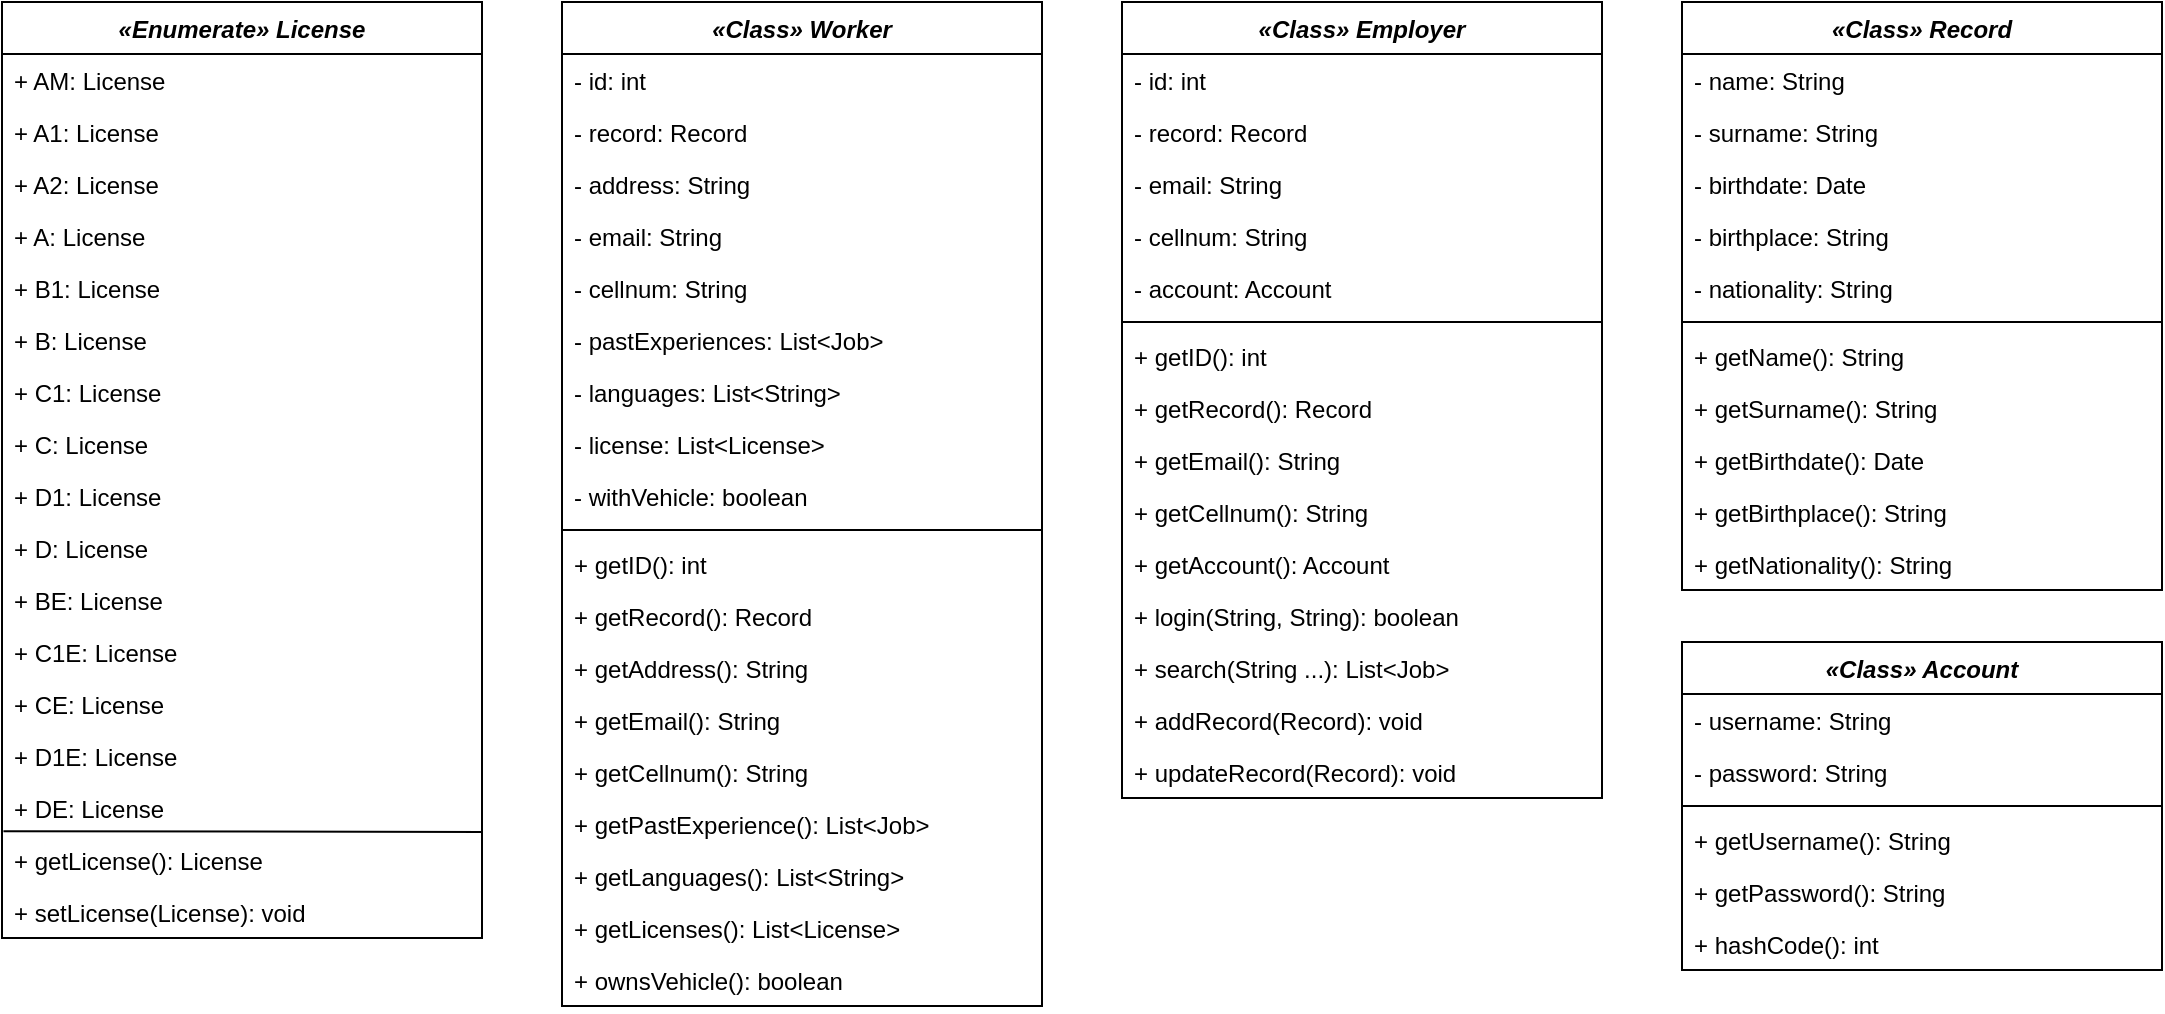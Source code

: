 <mxfile version="20.0.4" type="device"><diagram id="C5RBs43oDa-KdzZeNtuy" name="Page-1"><mxGraphModel dx="2184" dy="723" grid="1" gridSize="10" guides="1" tooltips="1" connect="1" arrows="1" fold="1" page="1" pageScale="1" pageWidth="827" pageHeight="1169" math="0" shadow="0"><root><mxCell id="WIyWlLk6GJQsqaUBKTNV-0"/><mxCell id="WIyWlLk6GJQsqaUBKTNV-1" parent="WIyWlLk6GJQsqaUBKTNV-0"/><mxCell id="Jao88RqqPrniraEoFsSD-1" value="«Class» Employer" style="swimlane;fontStyle=3;align=center;verticalAlign=top;childLayout=stackLayout;horizontal=1;startSize=26;horizontalStack=0;resizeParent=1;resizeParentMax=0;resizeLast=0;collapsible=1;marginBottom=0;" parent="WIyWlLk6GJQsqaUBKTNV-1" vertex="1"><mxGeometry x="220" y="100" width="240" height="398" as="geometry"><mxRectangle x="220" y="100" width="100" height="30" as="alternateBounds"/></mxGeometry></mxCell><mxCell id="Jao88RqqPrniraEoFsSD-14" value="- id: int" style="text;strokeColor=none;fillColor=none;align=left;verticalAlign=top;spacingLeft=4;spacingRight=4;overflow=hidden;rotatable=0;points=[[0,0.5],[1,0.5]];portConstraint=eastwest;" parent="Jao88RqqPrniraEoFsSD-1" vertex="1"><mxGeometry y="26" width="240" height="26" as="geometry"/></mxCell><mxCell id="Jao88RqqPrniraEoFsSD-32" value="- record: Record" style="text;strokeColor=none;fillColor=none;align=left;verticalAlign=top;spacingLeft=4;spacingRight=4;overflow=hidden;rotatable=0;points=[[0,0.5],[1,0.5]];portConstraint=eastwest;" parent="Jao88RqqPrniraEoFsSD-1" vertex="1"><mxGeometry y="52" width="240" height="26" as="geometry"/></mxCell><mxCell id="Jao88RqqPrniraEoFsSD-8" value="- email: String&#xA;" style="text;strokeColor=none;fillColor=none;align=left;verticalAlign=top;spacingLeft=4;spacingRight=4;overflow=hidden;rotatable=0;points=[[0,0.5],[1,0.5]];portConstraint=eastwest;" parent="Jao88RqqPrniraEoFsSD-1" vertex="1"><mxGeometry y="78" width="240" height="26" as="geometry"/></mxCell><mxCell id="Jao88RqqPrniraEoFsSD-9" value="- cellnum: String" style="text;strokeColor=none;fillColor=none;align=left;verticalAlign=top;spacingLeft=4;spacingRight=4;overflow=hidden;rotatable=0;points=[[0,0.5],[1,0.5]];portConstraint=eastwest;" parent="Jao88RqqPrniraEoFsSD-1" vertex="1"><mxGeometry y="104" width="240" height="26" as="geometry"/></mxCell><mxCell id="Jao88RqqPrniraEoFsSD-10" value="- account: Account" style="text;strokeColor=none;fillColor=none;align=left;verticalAlign=top;spacingLeft=4;spacingRight=4;overflow=hidden;rotatable=0;points=[[0,0.5],[1,0.5]];portConstraint=eastwest;" parent="Jao88RqqPrniraEoFsSD-1" vertex="1"><mxGeometry y="130" width="240" height="26" as="geometry"/></mxCell><mxCell id="Jao88RqqPrniraEoFsSD-3" value="" style="line;strokeWidth=1;fillColor=none;align=left;verticalAlign=middle;spacingTop=-1;spacingLeft=3;spacingRight=3;rotatable=0;labelPosition=right;points=[];portConstraint=eastwest;" parent="Jao88RqqPrniraEoFsSD-1" vertex="1"><mxGeometry y="156" width="240" height="8" as="geometry"/></mxCell><mxCell id="Jao88RqqPrniraEoFsSD-4" value="+ getID(): int" style="text;strokeColor=none;fillColor=none;align=left;verticalAlign=top;spacingLeft=4;spacingRight=4;overflow=hidden;rotatable=0;points=[[0,0.5],[1,0.5]];portConstraint=eastwest;" parent="Jao88RqqPrniraEoFsSD-1" vertex="1"><mxGeometry y="164" width="240" height="26" as="geometry"/></mxCell><mxCell id="Jao88RqqPrniraEoFsSD-15" value="+ getRecord(): Record" style="text;strokeColor=none;fillColor=none;align=left;verticalAlign=top;spacingLeft=4;spacingRight=4;overflow=hidden;rotatable=0;points=[[0,0.5],[1,0.5]];portConstraint=eastwest;" parent="Jao88RqqPrniraEoFsSD-1" vertex="1"><mxGeometry y="190" width="240" height="26" as="geometry"/></mxCell><mxCell id="Jao88RqqPrniraEoFsSD-17" value="+ getEmail(): String" style="text;strokeColor=none;fillColor=none;align=left;verticalAlign=top;spacingLeft=4;spacingRight=4;overflow=hidden;rotatable=0;points=[[0,0.5],[1,0.5]];portConstraint=eastwest;" parent="Jao88RqqPrniraEoFsSD-1" vertex="1"><mxGeometry y="216" width="240" height="26" as="geometry"/></mxCell><mxCell id="Jao88RqqPrniraEoFsSD-19" value="+ getCellnum(): String" style="text;strokeColor=none;fillColor=none;align=left;verticalAlign=top;spacingLeft=4;spacingRight=4;overflow=hidden;rotatable=0;points=[[0,0.5],[1,0.5]];portConstraint=eastwest;" parent="Jao88RqqPrniraEoFsSD-1" vertex="1"><mxGeometry y="242" width="240" height="26" as="geometry"/></mxCell><mxCell id="Jao88RqqPrniraEoFsSD-20" value="+ getAccount(): Account" style="text;strokeColor=none;fillColor=none;align=left;verticalAlign=top;spacingLeft=4;spacingRight=4;overflow=hidden;rotatable=0;points=[[0,0.5],[1,0.5]];portConstraint=eastwest;" parent="Jao88RqqPrniraEoFsSD-1" vertex="1"><mxGeometry y="268" width="240" height="26" as="geometry"/></mxCell><mxCell id="Jao88RqqPrniraEoFsSD-28" value="+ login(String, String): boolean" style="text;strokeColor=none;fillColor=none;align=left;verticalAlign=top;spacingLeft=4;spacingRight=4;overflow=hidden;rotatable=0;points=[[0,0.5],[1,0.5]];portConstraint=eastwest;" parent="Jao88RqqPrniraEoFsSD-1" vertex="1"><mxGeometry y="294" width="240" height="26" as="geometry"/></mxCell><mxCell id="Jao88RqqPrniraEoFsSD-29" value="+ search(String ...): List&lt;Job&gt;" style="text;strokeColor=none;fillColor=none;align=left;verticalAlign=top;spacingLeft=4;spacingRight=4;overflow=hidden;rotatable=0;points=[[0,0.5],[1,0.5]];portConstraint=eastwest;" parent="Jao88RqqPrniraEoFsSD-1" vertex="1"><mxGeometry y="320" width="240" height="26" as="geometry"/></mxCell><mxCell id="Jao88RqqPrniraEoFsSD-30" value="+ addRecord(Record): void" style="text;strokeColor=none;fillColor=none;align=left;verticalAlign=top;spacingLeft=4;spacingRight=4;overflow=hidden;rotatable=0;points=[[0,0.5],[1,0.5]];portConstraint=eastwest;" parent="Jao88RqqPrniraEoFsSD-1" vertex="1"><mxGeometry y="346" width="240" height="26" as="geometry"/></mxCell><mxCell id="Jao88RqqPrniraEoFsSD-31" value="+ updateRecord(Record): void" style="text;strokeColor=none;fillColor=none;align=left;verticalAlign=top;spacingLeft=4;spacingRight=4;overflow=hidden;rotatable=0;points=[[0,0.5],[1,0.5]];portConstraint=eastwest;" parent="Jao88RqqPrniraEoFsSD-1" vertex="1"><mxGeometry y="372" width="240" height="26" as="geometry"/></mxCell><mxCell id="Jao88RqqPrniraEoFsSD-33" value="«Class» Record" style="swimlane;fontStyle=3;align=center;verticalAlign=top;childLayout=stackLayout;horizontal=1;startSize=26;horizontalStack=0;resizeParent=1;resizeParentMax=0;resizeLast=0;collapsible=1;marginBottom=0;" parent="WIyWlLk6GJQsqaUBKTNV-1" vertex="1"><mxGeometry x="500" y="100" width="240" height="294" as="geometry"><mxRectangle x="220" y="100" width="100" height="30" as="alternateBounds"/></mxGeometry></mxCell><mxCell id="Jao88RqqPrniraEoFsSD-34" value="- name: String" style="text;strokeColor=none;fillColor=none;align=left;verticalAlign=top;spacingLeft=4;spacingRight=4;overflow=hidden;rotatable=0;points=[[0,0.5],[1,0.5]];portConstraint=eastwest;" parent="Jao88RqqPrniraEoFsSD-33" vertex="1"><mxGeometry y="26" width="240" height="26" as="geometry"/></mxCell><mxCell id="Jao88RqqPrniraEoFsSD-35" value="- surname: String" style="text;strokeColor=none;fillColor=none;align=left;verticalAlign=top;spacingLeft=4;spacingRight=4;overflow=hidden;rotatable=0;points=[[0,0.5],[1,0.5]];portConstraint=eastwest;" parent="Jao88RqqPrniraEoFsSD-33" vertex="1"><mxGeometry y="52" width="240" height="26" as="geometry"/></mxCell><mxCell id="Jao88RqqPrniraEoFsSD-36" value="- birthdate: Date &#xA;" style="text;strokeColor=none;fillColor=none;align=left;verticalAlign=top;spacingLeft=4;spacingRight=4;overflow=hidden;rotatable=0;points=[[0,0.5],[1,0.5]];portConstraint=eastwest;" parent="Jao88RqqPrniraEoFsSD-33" vertex="1"><mxGeometry y="78" width="240" height="26" as="geometry"/></mxCell><mxCell id="Jao88RqqPrniraEoFsSD-37" value="- birthplace: String" style="text;strokeColor=none;fillColor=none;align=left;verticalAlign=top;spacingLeft=4;spacingRight=4;overflow=hidden;rotatable=0;points=[[0,0.5],[1,0.5]];portConstraint=eastwest;" parent="Jao88RqqPrniraEoFsSD-33" vertex="1"><mxGeometry y="104" width="240" height="26" as="geometry"/></mxCell><mxCell id="Jao88RqqPrniraEoFsSD-38" value="- nationality: String" style="text;strokeColor=none;fillColor=none;align=left;verticalAlign=top;spacingLeft=4;spacingRight=4;overflow=hidden;rotatable=0;points=[[0,0.5],[1,0.5]];portConstraint=eastwest;" parent="Jao88RqqPrniraEoFsSD-33" vertex="1"><mxGeometry y="130" width="240" height="26" as="geometry"/></mxCell><mxCell id="Jao88RqqPrniraEoFsSD-39" value="" style="line;strokeWidth=1;fillColor=none;align=left;verticalAlign=middle;spacingTop=-1;spacingLeft=3;spacingRight=3;rotatable=0;labelPosition=right;points=[];portConstraint=eastwest;" parent="Jao88RqqPrniraEoFsSD-33" vertex="1"><mxGeometry y="156" width="240" height="8" as="geometry"/></mxCell><mxCell id="Jao88RqqPrniraEoFsSD-40" value="+ getName(): String" style="text;strokeColor=none;fillColor=none;align=left;verticalAlign=top;spacingLeft=4;spacingRight=4;overflow=hidden;rotatable=0;points=[[0,0.5],[1,0.5]];portConstraint=eastwest;" parent="Jao88RqqPrniraEoFsSD-33" vertex="1"><mxGeometry y="164" width="240" height="26" as="geometry"/></mxCell><mxCell id="Jao88RqqPrniraEoFsSD-49" value="+ getSurname(): String" style="text;strokeColor=none;fillColor=none;align=left;verticalAlign=top;spacingLeft=4;spacingRight=4;overflow=hidden;rotatable=0;points=[[0,0.5],[1,0.5]];portConstraint=eastwest;" parent="Jao88RqqPrniraEoFsSD-33" vertex="1"><mxGeometry y="190" width="240" height="26" as="geometry"/></mxCell><mxCell id="Jao88RqqPrniraEoFsSD-50" value="+ getBirthdate(): Date" style="text;strokeColor=none;fillColor=none;align=left;verticalAlign=top;spacingLeft=4;spacingRight=4;overflow=hidden;rotatable=0;points=[[0,0.5],[1,0.5]];portConstraint=eastwest;" parent="Jao88RqqPrniraEoFsSD-33" vertex="1"><mxGeometry y="216" width="240" height="26" as="geometry"/></mxCell><mxCell id="Jao88RqqPrniraEoFsSD-51" value="+ getBirthplace(): String" style="text;strokeColor=none;fillColor=none;align=left;verticalAlign=top;spacingLeft=4;spacingRight=4;overflow=hidden;rotatable=0;points=[[0,0.5],[1,0.5]];portConstraint=eastwest;" parent="Jao88RqqPrniraEoFsSD-33" vertex="1"><mxGeometry y="242" width="240" height="26" as="geometry"/></mxCell><mxCell id="Jao88RqqPrniraEoFsSD-52" value="+ getNationality(): String" style="text;strokeColor=none;fillColor=none;align=left;verticalAlign=top;spacingLeft=4;spacingRight=4;overflow=hidden;rotatable=0;points=[[0,0.5],[1,0.5]];portConstraint=eastwest;" parent="Jao88RqqPrniraEoFsSD-33" vertex="1"><mxGeometry y="268" width="240" height="26" as="geometry"/></mxCell><mxCell id="Jao88RqqPrniraEoFsSD-53" value="«Class» Account" style="swimlane;fontStyle=3;align=center;verticalAlign=top;childLayout=stackLayout;horizontal=1;startSize=26;horizontalStack=0;resizeParent=1;resizeParentMax=0;resizeLast=0;collapsible=1;marginBottom=0;" parent="WIyWlLk6GJQsqaUBKTNV-1" vertex="1"><mxGeometry x="500" y="420" width="240" height="164" as="geometry"><mxRectangle x="220" y="100" width="100" height="30" as="alternateBounds"/></mxGeometry></mxCell><mxCell id="Jao88RqqPrniraEoFsSD-12" value="- username: String" style="text;strokeColor=none;fillColor=none;align=left;verticalAlign=top;spacingLeft=4;spacingRight=4;overflow=hidden;rotatable=0;points=[[0,0.5],[1,0.5]];portConstraint=eastwest;" parent="Jao88RqqPrniraEoFsSD-53" vertex="1"><mxGeometry y="26" width="240" height="26" as="geometry"/></mxCell><mxCell id="Jao88RqqPrniraEoFsSD-13" value="- password: String" style="text;strokeColor=none;fillColor=none;align=left;verticalAlign=top;spacingLeft=4;spacingRight=4;overflow=hidden;rotatable=0;points=[[0,0.5],[1,0.5]];portConstraint=eastwest;" parent="Jao88RqqPrniraEoFsSD-53" vertex="1"><mxGeometry y="52" width="240" height="26" as="geometry"/></mxCell><mxCell id="Jao88RqqPrniraEoFsSD-59" value="" style="line;strokeWidth=1;fillColor=none;align=left;verticalAlign=middle;spacingTop=-1;spacingLeft=3;spacingRight=3;rotatable=0;labelPosition=right;points=[];portConstraint=eastwest;" parent="Jao88RqqPrniraEoFsSD-53" vertex="1"><mxGeometry y="78" width="240" height="8" as="geometry"/></mxCell><mxCell id="Jao88RqqPrniraEoFsSD-60" value="+ getUsername(): String" style="text;strokeColor=none;fillColor=none;align=left;verticalAlign=top;spacingLeft=4;spacingRight=4;overflow=hidden;rotatable=0;points=[[0,0.5],[1,0.5]];portConstraint=eastwest;" parent="Jao88RqqPrniraEoFsSD-53" vertex="1"><mxGeometry y="86" width="240" height="26" as="geometry"/></mxCell><mxCell id="Jao88RqqPrniraEoFsSD-61" value="+ getPassword(): String" style="text;strokeColor=none;fillColor=none;align=left;verticalAlign=top;spacingLeft=4;spacingRight=4;overflow=hidden;rotatable=0;points=[[0,0.5],[1,0.5]];portConstraint=eastwest;" parent="Jao88RqqPrniraEoFsSD-53" vertex="1"><mxGeometry y="112" width="240" height="26" as="geometry"/></mxCell><mxCell id="Jao88RqqPrniraEoFsSD-65" value="+ hashCode(): int" style="text;strokeColor=none;fillColor=none;align=left;verticalAlign=top;spacingLeft=4;spacingRight=4;overflow=hidden;rotatable=0;points=[[0,0.5],[1,0.5]];portConstraint=eastwest;" parent="Jao88RqqPrniraEoFsSD-53" vertex="1"><mxGeometry y="138" width="240" height="26" as="geometry"/></mxCell><mxCell id="Jao88RqqPrniraEoFsSD-66" value="«Class» Worker" style="swimlane;fontStyle=3;align=center;verticalAlign=top;childLayout=stackLayout;horizontal=1;startSize=26;horizontalStack=0;resizeParent=1;resizeParentMax=0;resizeLast=0;collapsible=1;marginBottom=0;" parent="WIyWlLk6GJQsqaUBKTNV-1" vertex="1"><mxGeometry x="-60" y="100" width="240" height="502" as="geometry"><mxRectangle x="220" y="100" width="100" height="30" as="alternateBounds"/></mxGeometry></mxCell><mxCell id="Jao88RqqPrniraEoFsSD-67" value="- id: int" style="text;strokeColor=none;fillColor=none;align=left;verticalAlign=top;spacingLeft=4;spacingRight=4;overflow=hidden;rotatable=0;points=[[0,0.5],[1,0.5]];portConstraint=eastwest;" parent="Jao88RqqPrniraEoFsSD-66" vertex="1"><mxGeometry y="26" width="240" height="26" as="geometry"/></mxCell><mxCell id="Jao88RqqPrniraEoFsSD-68" value="- record: Record" style="text;strokeColor=none;fillColor=none;align=left;verticalAlign=top;spacingLeft=4;spacingRight=4;overflow=hidden;rotatable=0;points=[[0,0.5],[1,0.5]];portConstraint=eastwest;" parent="Jao88RqqPrniraEoFsSD-66" vertex="1"><mxGeometry y="52" width="240" height="26" as="geometry"/></mxCell><mxCell id="Jao88RqqPrniraEoFsSD-69" value="- address: String&#xA;" style="text;strokeColor=none;fillColor=none;align=left;verticalAlign=top;spacingLeft=4;spacingRight=4;overflow=hidden;rotatable=0;points=[[0,0.5],[1,0.5]];portConstraint=eastwest;" parent="Jao88RqqPrniraEoFsSD-66" vertex="1"><mxGeometry y="78" width="240" height="26" as="geometry"/></mxCell><mxCell id="Jao88RqqPrniraEoFsSD-84" value="- email: String&#xA;" style="text;strokeColor=none;fillColor=none;align=left;verticalAlign=top;spacingLeft=4;spacingRight=4;overflow=hidden;rotatable=0;points=[[0,0.5],[1,0.5]];portConstraint=eastwest;" parent="Jao88RqqPrniraEoFsSD-66" vertex="1"><mxGeometry y="104" width="240" height="26" as="geometry"/></mxCell><mxCell id="Jao88RqqPrniraEoFsSD-70" value="- cellnum: String" style="text;strokeColor=none;fillColor=none;align=left;verticalAlign=top;spacingLeft=4;spacingRight=4;overflow=hidden;rotatable=0;points=[[0,0.5],[1,0.5]];portConstraint=eastwest;" parent="Jao88RqqPrniraEoFsSD-66" vertex="1"><mxGeometry y="130" width="240" height="26" as="geometry"/></mxCell><mxCell id="Jao88RqqPrniraEoFsSD-71" value="- pastExperiences: List&lt;Job&gt;" style="text;strokeColor=none;fillColor=none;align=left;verticalAlign=top;spacingLeft=4;spacingRight=4;overflow=hidden;rotatable=0;points=[[0,0.5],[1,0.5]];portConstraint=eastwest;" parent="Jao88RqqPrniraEoFsSD-66" vertex="1"><mxGeometry y="156" width="240" height="26" as="geometry"/></mxCell><mxCell id="Jao88RqqPrniraEoFsSD-86" value="- languages: List&lt;String&gt;" style="text;strokeColor=none;fillColor=none;align=left;verticalAlign=top;spacingLeft=4;spacingRight=4;overflow=hidden;rotatable=0;points=[[0,0.5],[1,0.5]];portConstraint=eastwest;" parent="Jao88RqqPrniraEoFsSD-66" vertex="1"><mxGeometry y="182" width="240" height="26" as="geometry"/></mxCell><mxCell id="Jao88RqqPrniraEoFsSD-87" value="- license: List&lt;License&gt;" style="text;strokeColor=none;fillColor=none;align=left;verticalAlign=top;spacingLeft=4;spacingRight=4;overflow=hidden;rotatable=0;points=[[0,0.5],[1,0.5]];portConstraint=eastwest;" parent="Jao88RqqPrniraEoFsSD-66" vertex="1"><mxGeometry y="208" width="240" height="26" as="geometry"/></mxCell><mxCell id="Jao88RqqPrniraEoFsSD-88" value="- withVehicle: boolean" style="text;strokeColor=none;fillColor=none;align=left;verticalAlign=top;spacingLeft=4;spacingRight=4;overflow=hidden;rotatable=0;points=[[0,0.5],[1,0.5]];portConstraint=eastwest;" parent="Jao88RqqPrniraEoFsSD-66" vertex="1"><mxGeometry y="234" width="240" height="26" as="geometry"/></mxCell><mxCell id="Jao88RqqPrniraEoFsSD-72" value="" style="line;strokeWidth=1;fillColor=none;align=left;verticalAlign=middle;spacingTop=-1;spacingLeft=3;spacingRight=3;rotatable=0;labelPosition=right;points=[];portConstraint=eastwest;" parent="Jao88RqqPrniraEoFsSD-66" vertex="1"><mxGeometry y="260" width="240" height="8" as="geometry"/></mxCell><mxCell id="Jao88RqqPrniraEoFsSD-73" value="+ getID(): int" style="text;strokeColor=none;fillColor=none;align=left;verticalAlign=top;spacingLeft=4;spacingRight=4;overflow=hidden;rotatable=0;points=[[0,0.5],[1,0.5]];portConstraint=eastwest;" parent="Jao88RqqPrniraEoFsSD-66" vertex="1"><mxGeometry y="268" width="240" height="26" as="geometry"/></mxCell><mxCell id="Jao88RqqPrniraEoFsSD-74" value="+ getRecord(): Record" style="text;strokeColor=none;fillColor=none;align=left;verticalAlign=top;spacingLeft=4;spacingRight=4;overflow=hidden;rotatable=0;points=[[0,0.5],[1,0.5]];portConstraint=eastwest;" parent="Jao88RqqPrniraEoFsSD-66" vertex="1"><mxGeometry y="294" width="240" height="26" as="geometry"/></mxCell><mxCell id="Jao88RqqPrniraEoFsSD-75" value="+ getAddress(): String" style="text;strokeColor=none;fillColor=none;align=left;verticalAlign=top;spacingLeft=4;spacingRight=4;overflow=hidden;rotatable=0;points=[[0,0.5],[1,0.5]];portConstraint=eastwest;" parent="Jao88RqqPrniraEoFsSD-66" vertex="1"><mxGeometry y="320" width="240" height="26" as="geometry"/></mxCell><mxCell id="Jao88RqqPrniraEoFsSD-89" value="+ getEmail(): String" style="text;strokeColor=none;fillColor=none;align=left;verticalAlign=top;spacingLeft=4;spacingRight=4;overflow=hidden;rotatable=0;points=[[0,0.5],[1,0.5]];portConstraint=eastwest;" parent="Jao88RqqPrniraEoFsSD-66" vertex="1"><mxGeometry y="346" width="240" height="26" as="geometry"/></mxCell><mxCell id="Jao88RqqPrniraEoFsSD-76" value="+ getCellnum(): String" style="text;strokeColor=none;fillColor=none;align=left;verticalAlign=top;spacingLeft=4;spacingRight=4;overflow=hidden;rotatable=0;points=[[0,0.5],[1,0.5]];portConstraint=eastwest;" parent="Jao88RqqPrniraEoFsSD-66" vertex="1"><mxGeometry y="372" width="240" height="26" as="geometry"/></mxCell><mxCell id="Jao88RqqPrniraEoFsSD-77" value="+ getPastExperience(): List&lt;Job&gt;" style="text;strokeColor=none;fillColor=none;align=left;verticalAlign=top;spacingLeft=4;spacingRight=4;overflow=hidden;rotatable=0;points=[[0,0.5],[1,0.5]];portConstraint=eastwest;" parent="Jao88RqqPrniraEoFsSD-66" vertex="1"><mxGeometry y="398" width="240" height="26" as="geometry"/></mxCell><mxCell id="Jao88RqqPrniraEoFsSD-90" value="+ getLanguages(): List&lt;String&gt;" style="text;strokeColor=none;fillColor=none;align=left;verticalAlign=top;spacingLeft=4;spacingRight=4;overflow=hidden;rotatable=0;points=[[0,0.5],[1,0.5]];portConstraint=eastwest;" parent="Jao88RqqPrniraEoFsSD-66" vertex="1"><mxGeometry y="424" width="240" height="26" as="geometry"/></mxCell><mxCell id="Jao88RqqPrniraEoFsSD-91" value="+ getLicenses(): List&lt;License&gt;" style="text;strokeColor=none;fillColor=none;align=left;verticalAlign=top;spacingLeft=4;spacingRight=4;overflow=hidden;rotatable=0;points=[[0,0.5],[1,0.5]];portConstraint=eastwest;" parent="Jao88RqqPrniraEoFsSD-66" vertex="1"><mxGeometry y="450" width="240" height="26" as="geometry"/></mxCell><mxCell id="Jao88RqqPrniraEoFsSD-92" value="+ ownsVehicle(): boolean" style="text;strokeColor=none;fillColor=none;align=left;verticalAlign=top;spacingLeft=4;spacingRight=4;overflow=hidden;rotatable=0;points=[[0,0.5],[1,0.5]];portConstraint=eastwest;" parent="Jao88RqqPrniraEoFsSD-66" vertex="1"><mxGeometry y="476" width="240" height="26" as="geometry"/></mxCell><mxCell id="i-1GnzoWFPsk3thp7C7R-12" value="«Enumerate» License" style="swimlane;fontStyle=3;align=center;verticalAlign=top;childLayout=stackLayout;horizontal=1;startSize=26;horizontalStack=0;resizeParent=1;resizeParentMax=0;resizeLast=0;collapsible=1;marginBottom=0;" vertex="1" parent="WIyWlLk6GJQsqaUBKTNV-1"><mxGeometry x="-340" y="100" width="240" height="468" as="geometry"><mxRectangle x="220" y="100" width="100" height="30" as="alternateBounds"/></mxGeometry></mxCell><mxCell id="i-1GnzoWFPsk3thp7C7R-32" value="+ AM: License" style="text;strokeColor=none;fillColor=none;align=left;verticalAlign=top;spacingLeft=4;spacingRight=4;overflow=hidden;rotatable=0;points=[[0,0.5],[1,0.5]];portConstraint=eastwest;" vertex="1" parent="i-1GnzoWFPsk3thp7C7R-12"><mxGeometry y="26" width="240" height="26" as="geometry"/></mxCell><mxCell id="i-1GnzoWFPsk3thp7C7R-13" value="+ A1: License" style="text;strokeColor=none;fillColor=none;align=left;verticalAlign=top;spacingLeft=4;spacingRight=4;overflow=hidden;rotatable=0;points=[[0,0.5],[1,0.5]];portConstraint=eastwest;" vertex="1" parent="i-1GnzoWFPsk3thp7C7R-12"><mxGeometry y="52" width="240" height="26" as="geometry"/></mxCell><mxCell id="i-1GnzoWFPsk3thp7C7R-14" value="+ A2: License" style="text;strokeColor=none;fillColor=none;align=left;verticalAlign=top;spacingLeft=4;spacingRight=4;overflow=hidden;rotatable=0;points=[[0,0.5],[1,0.5]];portConstraint=eastwest;" vertex="1" parent="i-1GnzoWFPsk3thp7C7R-12"><mxGeometry y="78" width="240" height="26" as="geometry"/></mxCell><mxCell id="i-1GnzoWFPsk3thp7C7R-15" value="+ A: License" style="text;strokeColor=none;fillColor=none;align=left;verticalAlign=top;spacingLeft=4;spacingRight=4;overflow=hidden;rotatable=0;points=[[0,0.5],[1,0.5]];portConstraint=eastwest;" vertex="1" parent="i-1GnzoWFPsk3thp7C7R-12"><mxGeometry y="104" width="240" height="26" as="geometry"/></mxCell><mxCell id="i-1GnzoWFPsk3thp7C7R-16" value="+ B1: License" style="text;strokeColor=none;fillColor=none;align=left;verticalAlign=top;spacingLeft=4;spacingRight=4;overflow=hidden;rotatable=0;points=[[0,0.5],[1,0.5]];portConstraint=eastwest;" vertex="1" parent="i-1GnzoWFPsk3thp7C7R-12"><mxGeometry y="130" width="240" height="26" as="geometry"/></mxCell><mxCell id="i-1GnzoWFPsk3thp7C7R-17" value="+ B: License" style="text;strokeColor=none;fillColor=none;align=left;verticalAlign=top;spacingLeft=4;spacingRight=4;overflow=hidden;rotatable=0;points=[[0,0.5],[1,0.5]];portConstraint=eastwest;" vertex="1" parent="i-1GnzoWFPsk3thp7C7R-12"><mxGeometry y="156" width="240" height="26" as="geometry"/></mxCell><mxCell id="i-1GnzoWFPsk3thp7C7R-18" value="+ C1: License" style="text;strokeColor=none;fillColor=none;align=left;verticalAlign=top;spacingLeft=4;spacingRight=4;overflow=hidden;rotatable=0;points=[[0,0.5],[1,0.5]];portConstraint=eastwest;" vertex="1" parent="i-1GnzoWFPsk3thp7C7R-12"><mxGeometry y="182" width="240" height="26" as="geometry"/></mxCell><mxCell id="i-1GnzoWFPsk3thp7C7R-19" value="+ C: License" style="text;strokeColor=none;fillColor=none;align=left;verticalAlign=top;spacingLeft=4;spacingRight=4;overflow=hidden;rotatable=0;points=[[0,0.5],[1,0.5]];portConstraint=eastwest;" vertex="1" parent="i-1GnzoWFPsk3thp7C7R-12"><mxGeometry y="208" width="240" height="26" as="geometry"/></mxCell><mxCell id="i-1GnzoWFPsk3thp7C7R-20" value="+ D1: License" style="text;strokeColor=none;fillColor=none;align=left;verticalAlign=top;spacingLeft=4;spacingRight=4;overflow=hidden;rotatable=0;points=[[0,0.5],[1,0.5]];portConstraint=eastwest;" vertex="1" parent="i-1GnzoWFPsk3thp7C7R-12"><mxGeometry y="234" width="240" height="26" as="geometry"/></mxCell><mxCell id="i-1GnzoWFPsk3thp7C7R-34" value="+ D: License" style="text;strokeColor=none;fillColor=none;align=left;verticalAlign=top;spacingLeft=4;spacingRight=4;overflow=hidden;rotatable=0;points=[[0,0.5],[1,0.5]];portConstraint=eastwest;" vertex="1" parent="i-1GnzoWFPsk3thp7C7R-12"><mxGeometry y="260" width="240" height="26" as="geometry"/></mxCell><mxCell id="i-1GnzoWFPsk3thp7C7R-21" value="+ BE: License" style="text;strokeColor=none;fillColor=none;align=left;verticalAlign=top;spacingLeft=4;spacingRight=4;overflow=hidden;rotatable=0;points=[[0,0.5],[1,0.5]];portConstraint=eastwest;" vertex="1" parent="i-1GnzoWFPsk3thp7C7R-12"><mxGeometry y="286" width="240" height="26" as="geometry"/></mxCell><mxCell id="i-1GnzoWFPsk3thp7C7R-33" value="+ C1E: License" style="text;strokeColor=none;fillColor=none;align=left;verticalAlign=top;spacingLeft=4;spacingRight=4;overflow=hidden;rotatable=0;points=[[0,0.5],[1,0.5]];portConstraint=eastwest;" vertex="1" parent="i-1GnzoWFPsk3thp7C7R-12"><mxGeometry y="312" width="240" height="26" as="geometry"/></mxCell><mxCell id="i-1GnzoWFPsk3thp7C7R-37" value="+ CE: License" style="text;strokeColor=none;fillColor=none;align=left;verticalAlign=top;spacingLeft=4;spacingRight=4;overflow=hidden;rotatable=0;points=[[0,0.5],[1,0.5]];portConstraint=eastwest;" vertex="1" parent="i-1GnzoWFPsk3thp7C7R-12"><mxGeometry y="338" width="240" height="26" as="geometry"/></mxCell><mxCell id="i-1GnzoWFPsk3thp7C7R-35" value="+ D1E: License" style="text;strokeColor=none;fillColor=none;align=left;verticalAlign=top;spacingLeft=4;spacingRight=4;overflow=hidden;rotatable=0;points=[[0,0.5],[1,0.5]];portConstraint=eastwest;" vertex="1" parent="i-1GnzoWFPsk3thp7C7R-12"><mxGeometry y="364" width="240" height="26" as="geometry"/></mxCell><mxCell id="i-1GnzoWFPsk3thp7C7R-36" value="+ DE: License" style="text;strokeColor=none;fillColor=none;align=left;verticalAlign=top;spacingLeft=4;spacingRight=4;overflow=hidden;rotatable=0;points=[[0,0.5],[1,0.5]];portConstraint=eastwest;" vertex="1" parent="i-1GnzoWFPsk3thp7C7R-12"><mxGeometry y="390" width="240" height="26" as="geometry"/></mxCell><mxCell id="i-1GnzoWFPsk3thp7C7R-56" value="+ getLicense(): License" style="text;strokeColor=none;fillColor=none;align=left;verticalAlign=top;spacingLeft=4;spacingRight=4;overflow=hidden;rotatable=0;points=[[0,0.5],[1,0.5]];portConstraint=eastwest;" vertex="1" parent="i-1GnzoWFPsk3thp7C7R-12"><mxGeometry y="416" width="240" height="26" as="geometry"/></mxCell><mxCell id="i-1GnzoWFPsk3thp7C7R-55" value="+ setLicense(License): void" style="text;strokeColor=none;fillColor=none;align=left;verticalAlign=top;spacingLeft=4;spacingRight=4;overflow=hidden;rotatable=0;points=[[0,0.5],[1,0.5]];portConstraint=eastwest;" vertex="1" parent="i-1GnzoWFPsk3thp7C7R-12"><mxGeometry y="442" width="240" height="26" as="geometry"/></mxCell><mxCell id="i-1GnzoWFPsk3thp7C7R-57" value="" style="endArrow=none;html=1;rounded=0;fontSize=12;exitX=0.003;exitY=-0.054;exitDx=0;exitDy=0;exitPerimeter=0;" edge="1" parent="i-1GnzoWFPsk3thp7C7R-12" source="i-1GnzoWFPsk3thp7C7R-56"><mxGeometry width="50" height="50" relative="1" as="geometry"><mxPoint x="460" y="300" as="sourcePoint"/><mxPoint x="240" y="415" as="targetPoint"/></mxGeometry></mxCell></root></mxGraphModel></diagram></mxfile>